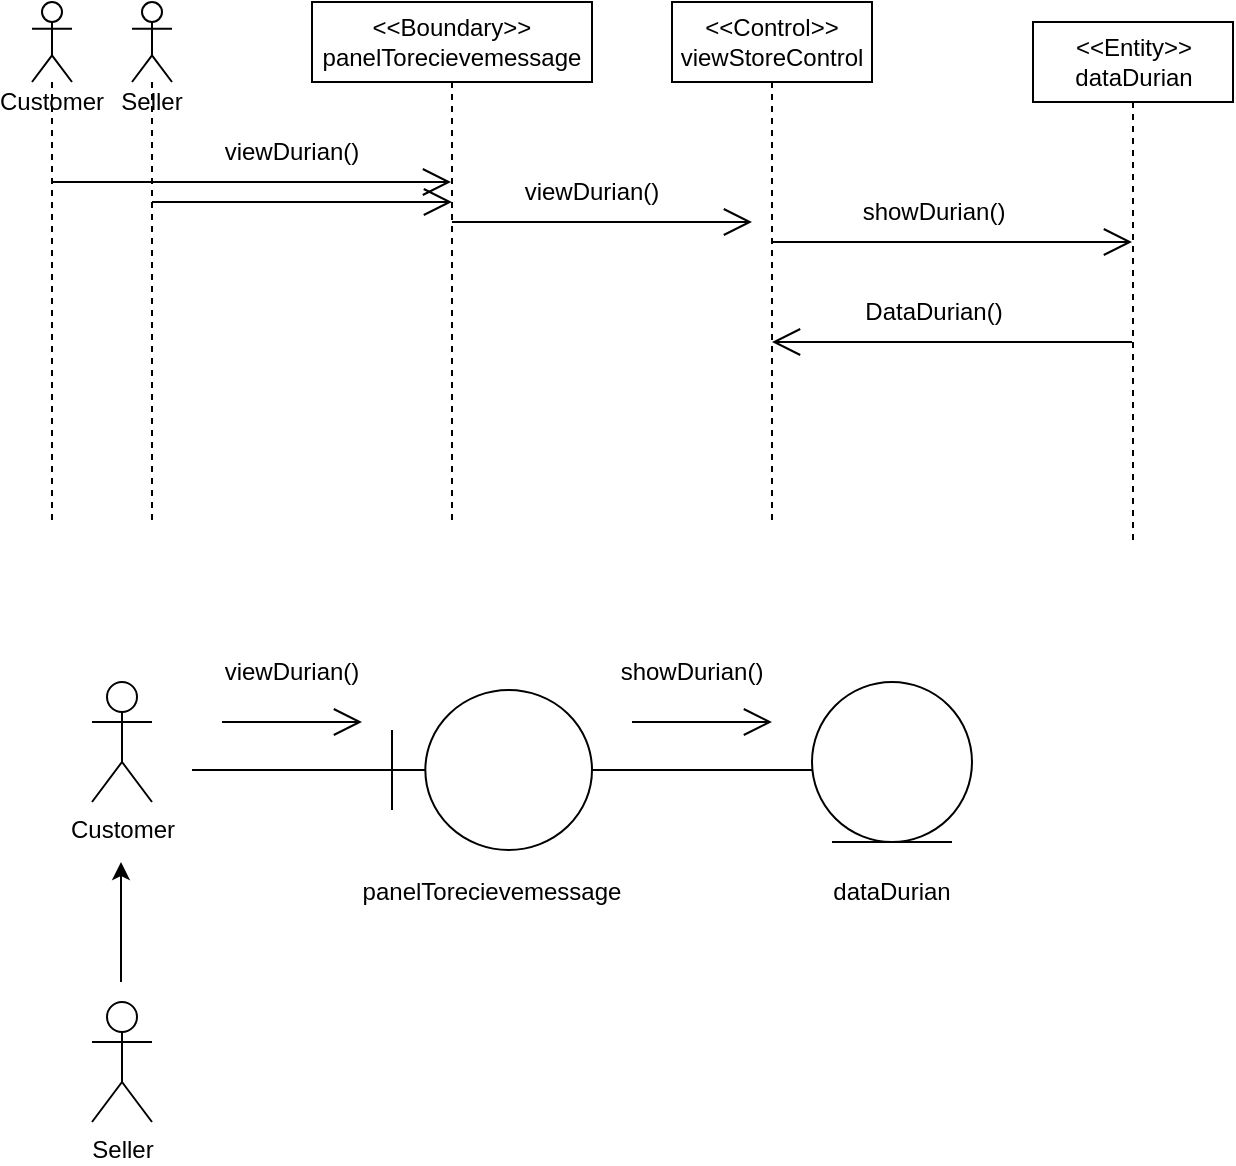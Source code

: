 <mxfile>
    <diagram id="QXUWw4qgNaXc8lpuy3kd" name="Page-1">
        <mxGraphModel dx="1130" dy="899" grid="1" gridSize="10" guides="1" tooltips="1" connect="1" arrows="1" fold="1" page="1" pageScale="1" pageWidth="850" pageHeight="1100" math="0" shadow="0">
            <root>
                <mxCell id="0"/>
                <mxCell id="1" parent="0"/>
                <mxCell id="22" value="Customer" style="shape=umlLifeline;participant=umlActor;perimeter=lifelinePerimeter;whiteSpace=wrap;html=1;container=1;collapsible=0;recursiveResize=0;verticalAlign=top;spacingTop=36;outlineConnect=0;" parent="1" vertex="1">
                    <mxGeometry x="30" y="20" width="20" height="260" as="geometry"/>
                </mxCell>
                <mxCell id="26" value="Seller" style="shape=umlLifeline;participant=umlActor;perimeter=lifelinePerimeter;whiteSpace=wrap;html=1;container=1;collapsible=0;recursiveResize=0;verticalAlign=top;spacingTop=36;outlineConnect=0;" parent="1" vertex="1">
                    <mxGeometry x="80" y="20" width="20" height="260" as="geometry"/>
                </mxCell>
                <mxCell id="31" value="&amp;lt;&amp;lt;Boundary&amp;gt;&amp;gt;&lt;br&gt;panelTorecievemessage" style="shape=umlLifeline;perimeter=lifelinePerimeter;whiteSpace=wrap;html=1;container=1;collapsible=0;recursiveResize=0;outlineConnect=0;" parent="1" vertex="1">
                    <mxGeometry x="170" y="20" width="140" height="260" as="geometry"/>
                </mxCell>
                <mxCell id="35" value="" style="endArrow=open;endFill=1;endSize=12;html=1;" parent="31" edge="1">
                    <mxGeometry width="160" relative="1" as="geometry">
                        <mxPoint x="-80" y="100" as="sourcePoint"/>
                        <mxPoint x="70" y="100" as="targetPoint"/>
                    </mxGeometry>
                </mxCell>
                <mxCell id="33" value="" style="endArrow=open;endFill=1;endSize=12;html=1;" parent="1" target="31" edge="1">
                    <mxGeometry width="160" relative="1" as="geometry">
                        <mxPoint x="40" y="110" as="sourcePoint"/>
                        <mxPoint x="200" y="110" as="targetPoint"/>
                    </mxGeometry>
                </mxCell>
                <mxCell id="34" value="viewDurian()" style="text;html=1;strokeColor=none;fillColor=none;align=center;verticalAlign=middle;whiteSpace=wrap;rounded=0;" parent="1" vertex="1">
                    <mxGeometry x="120" y="80" width="80" height="30" as="geometry"/>
                </mxCell>
                <mxCell id="37" value="&amp;lt;&amp;lt;Entity&amp;gt;&amp;gt;&lt;br&gt;dataDurian" style="shape=umlLifeline;perimeter=lifelinePerimeter;whiteSpace=wrap;html=1;container=1;collapsible=0;recursiveResize=0;outlineConnect=0;" parent="1" vertex="1">
                    <mxGeometry x="530.5" y="30" width="100" height="260" as="geometry"/>
                </mxCell>
                <mxCell id="38" value="" style="endArrow=open;endFill=1;endSize=12;html=1;" parent="1" target="37" edge="1">
                    <mxGeometry width="160" relative="1" as="geometry">
                        <mxPoint x="400.5" y="140" as="sourcePoint"/>
                        <mxPoint x="560.5" y="140" as="targetPoint"/>
                    </mxGeometry>
                </mxCell>
                <mxCell id="39" value="showDurian()" style="text;html=1;strokeColor=none;fillColor=none;align=center;verticalAlign=middle;whiteSpace=wrap;rounded=0;" parent="1" vertex="1">
                    <mxGeometry x="450.5" y="110" width="60" height="30" as="geometry"/>
                </mxCell>
                <mxCell id="40" value="" style="endArrow=open;endFill=1;endSize=12;html=1;" parent="1" edge="1">
                    <mxGeometry width="160" relative="1" as="geometry">
                        <mxPoint x="580" y="190" as="sourcePoint"/>
                        <mxPoint x="400" y="190" as="targetPoint"/>
                        <Array as="points">
                            <mxPoint x="540.5" y="190"/>
                        </Array>
                    </mxGeometry>
                </mxCell>
                <mxCell id="41" value="DataDurian()" style="text;html=1;strokeColor=none;fillColor=none;align=center;verticalAlign=middle;whiteSpace=wrap;rounded=0;" parent="1" vertex="1">
                    <mxGeometry x="450.5" y="160" width="60" height="30" as="geometry"/>
                </mxCell>
                <mxCell id="44" value="" style="endArrow=open;endFill=1;endSize=12;html=1;" parent="1" edge="1">
                    <mxGeometry width="160" relative="1" as="geometry">
                        <mxPoint x="240" y="130" as="sourcePoint"/>
                        <mxPoint x="390" y="130" as="targetPoint"/>
                    </mxGeometry>
                </mxCell>
                <mxCell id="45" value="viewDurian()" style="text;html=1;strokeColor=none;fillColor=none;align=center;verticalAlign=middle;whiteSpace=wrap;rounded=0;" parent="1" vertex="1">
                    <mxGeometry x="270" y="100" width="80" height="30" as="geometry"/>
                </mxCell>
                <mxCell id="46" value="&amp;lt;&amp;lt;Control&amp;gt;&amp;gt;&lt;br&gt;viewStoreControl" style="shape=umlLifeline;perimeter=lifelinePerimeter;whiteSpace=wrap;html=1;container=1;collapsible=0;recursiveResize=0;outlineConnect=0;" parent="1" vertex="1">
                    <mxGeometry x="350" y="20" width="100" height="260" as="geometry"/>
                </mxCell>
                <mxCell id="sWA4ufEHqcXb2Kx5zvGX-46" value="Customer" style="shape=umlActor;verticalLabelPosition=bottom;verticalAlign=top;html=1;outlineConnect=0;" parent="1" vertex="1">
                    <mxGeometry x="60" y="360" width="30" height="60" as="geometry"/>
                </mxCell>
                <mxCell id="sWA4ufEHqcXb2Kx5zvGX-47" value="" style="edgeStyle=none;html=1;" parent="1" edge="1">
                    <mxGeometry relative="1" as="geometry">
                        <mxPoint x="74.5" y="450" as="targetPoint"/>
                        <mxPoint x="74.5" y="510" as="sourcePoint"/>
                    </mxGeometry>
                </mxCell>
                <mxCell id="sWA4ufEHqcXb2Kx5zvGX-48" value="Seller" style="shape=umlActor;verticalLabelPosition=bottom;verticalAlign=top;html=1;outlineConnect=0;" parent="1" vertex="1">
                    <mxGeometry x="60" y="520" width="30" height="60" as="geometry"/>
                </mxCell>
                <mxCell id="sWA4ufEHqcXb2Kx5zvGX-49" value="" style="line;strokeWidth=1;fillColor=none;align=left;verticalAlign=middle;spacingTop=-1;spacingLeft=3;spacingRight=3;rotatable=0;labelPosition=right;points=[];portConstraint=eastwest;strokeColor=inherit;" parent="1" vertex="1">
                    <mxGeometry x="110" y="400" width="100" height="8" as="geometry"/>
                </mxCell>
                <mxCell id="sWA4ufEHqcXb2Kx5zvGX-50" value="" style="shape=umlBoundary;whiteSpace=wrap;html=1;" parent="1" vertex="1">
                    <mxGeometry x="210" y="364" width="100" height="80" as="geometry"/>
                </mxCell>
                <mxCell id="sWA4ufEHqcXb2Kx5zvGX-51" value="panelTorecievemessage" style="text;strokeColor=none;align=center;fillColor=none;html=1;verticalAlign=middle;whiteSpace=wrap;rounded=0;" parent="1" vertex="1">
                    <mxGeometry x="230" y="450" width="60" height="30" as="geometry"/>
                </mxCell>
                <mxCell id="sWA4ufEHqcXb2Kx5zvGX-52" value="" style="line;strokeWidth=1;fillColor=none;align=left;verticalAlign=middle;spacingTop=-1;spacingLeft=3;spacingRight=3;rotatable=0;labelPosition=right;points=[];portConstraint=eastwest;strokeColor=inherit;" parent="1" vertex="1">
                    <mxGeometry x="310" y="400" width="110" height="8" as="geometry"/>
                </mxCell>
                <mxCell id="sWA4ufEHqcXb2Kx5zvGX-53" value="" style="ellipse;shape=umlEntity;whiteSpace=wrap;html=1;" parent="1" vertex="1">
                    <mxGeometry x="420" y="360" width="80" height="80" as="geometry"/>
                </mxCell>
                <mxCell id="sWA4ufEHqcXb2Kx5zvGX-54" value="dataDurian" style="text;strokeColor=none;align=center;fillColor=none;html=1;verticalAlign=middle;whiteSpace=wrap;rounded=0;" parent="1" vertex="1">
                    <mxGeometry x="430" y="450" width="60" height="30" as="geometry"/>
                </mxCell>
                <mxCell id="sWA4ufEHqcXb2Kx5zvGX-55" value="" style="endArrow=open;endFill=1;endSize=12;html=1;" parent="1" edge="1">
                    <mxGeometry width="160" relative="1" as="geometry">
                        <mxPoint x="125" y="380" as="sourcePoint"/>
                        <mxPoint x="195" y="380" as="targetPoint"/>
                    </mxGeometry>
                </mxCell>
                <mxCell id="sWA4ufEHqcXb2Kx5zvGX-56" value="" style="endArrow=open;endFill=1;endSize=12;html=1;" parent="1" edge="1">
                    <mxGeometry width="160" relative="1" as="geometry">
                        <mxPoint x="330" y="380" as="sourcePoint"/>
                        <mxPoint x="400" y="380" as="targetPoint"/>
                    </mxGeometry>
                </mxCell>
                <mxCell id="sWA4ufEHqcXb2Kx5zvGX-57" value="viewDurian()" style="text;html=1;strokeColor=none;fillColor=none;align=center;verticalAlign=middle;whiteSpace=wrap;rounded=0;" parent="1" vertex="1">
                    <mxGeometry x="120" y="340" width="80" height="30" as="geometry"/>
                </mxCell>
                <mxCell id="sWA4ufEHqcXb2Kx5zvGX-58" value="showDurian()" style="text;html=1;strokeColor=none;fillColor=none;align=center;verticalAlign=middle;whiteSpace=wrap;rounded=0;" parent="1" vertex="1">
                    <mxGeometry x="330" y="340" width="60" height="30" as="geometry"/>
                </mxCell>
            </root>
        </mxGraphModel>
    </diagram>
</mxfile>